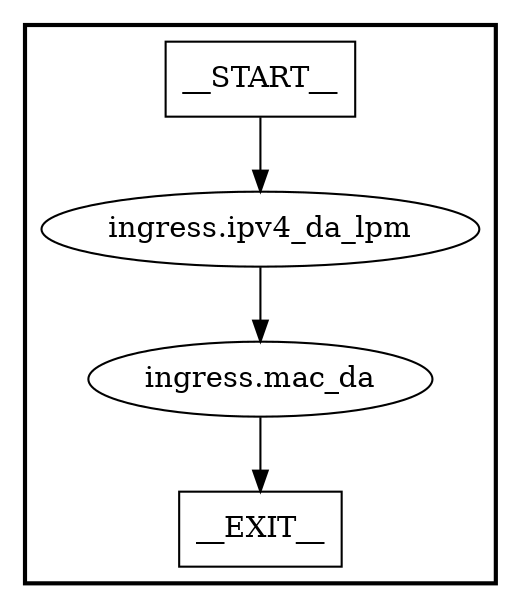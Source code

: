 digraph ingress {
subgraph cluster {
graph [
label="", labeljust=r, style=bold];
0[label=__START__, margin="", shape=rectangle, style=solid];
1[label=__EXIT__, margin="", shape=rectangle, style=solid];
2[label="ingress.ipv4_da_lpm", margin="", shape=ellipse, style=solid];
3[label="ingress.mac_da", margin="", shape=ellipse, style=solid];
0 -> 2[label=""];
2 -> 3[label=""];
3 -> 1[label=""];
}
}
